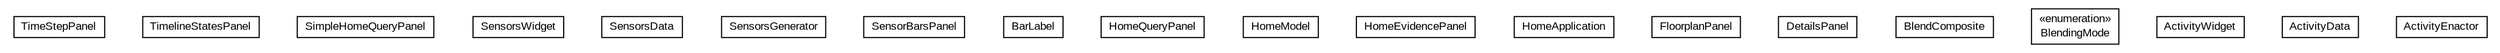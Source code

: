 #!/usr/local/bin/dot
#
# Class diagram 
# Generated by UMLGraph version 5.3 (http://www.umlgraph.org/)
#

digraph G {
	edge [fontname="arial",fontsize=10,labelfontname="arial",labelfontsize=10];
	node [fontname="arial",fontsize=10,shape=plaintext];
	nodesep=0.25;
	ranksep=0.5;
	// context.arch.intelligibility.apps.homeactivity.TimeStepPanel
	c13317 [label=<<table title="context.arch.intelligibility.apps.homeactivity.TimeStepPanel" border="0" cellborder="1" cellspacing="0" cellpadding="2" port="p" href="./TimeStepPanel.html">
		<tr><td><table border="0" cellspacing="0" cellpadding="1">
<tr><td align="center" balign="center"> TimeStepPanel </td></tr>
		</table></td></tr>
		</table>>, fontname="arial", fontcolor="black", fontsize=10.0];
	// context.arch.intelligibility.apps.homeactivity.TimelineStatesPanel
	c13318 [label=<<table title="context.arch.intelligibility.apps.homeactivity.TimelineStatesPanel" border="0" cellborder="1" cellspacing="0" cellpadding="2" port="p" href="./TimelineStatesPanel.html">
		<tr><td><table border="0" cellspacing="0" cellpadding="1">
<tr><td align="center" balign="center"> TimelineStatesPanel </td></tr>
		</table></td></tr>
		</table>>, fontname="arial", fontcolor="black", fontsize=10.0];
	// context.arch.intelligibility.apps.homeactivity.SimpleHomeQueryPanel
	c13319 [label=<<table title="context.arch.intelligibility.apps.homeactivity.SimpleHomeQueryPanel" border="0" cellborder="1" cellspacing="0" cellpadding="2" port="p" href="./SimpleHomeQueryPanel.html">
		<tr><td><table border="0" cellspacing="0" cellpadding="1">
<tr><td align="center" balign="center"> SimpleHomeQueryPanel </td></tr>
		</table></td></tr>
		</table>>, fontname="arial", fontcolor="black", fontsize=10.0];
	// context.arch.intelligibility.apps.homeactivity.SensorsWidget
	c13320 [label=<<table title="context.arch.intelligibility.apps.homeactivity.SensorsWidget" border="0" cellborder="1" cellspacing="0" cellpadding="2" port="p" href="./SensorsWidget.html">
		<tr><td><table border="0" cellspacing="0" cellpadding="1">
<tr><td align="center" balign="center"> SensorsWidget </td></tr>
		</table></td></tr>
		</table>>, fontname="arial", fontcolor="black", fontsize=10.0];
	// context.arch.intelligibility.apps.homeactivity.SensorsWidget.SensorsData
	c13321 [label=<<table title="context.arch.intelligibility.apps.homeactivity.SensorsWidget.SensorsData" border="0" cellborder="1" cellspacing="0" cellpadding="2" port="p" href="./SensorsWidget.SensorsData.html">
		<tr><td><table border="0" cellspacing="0" cellpadding="1">
<tr><td align="center" balign="center"> SensorsData </td></tr>
		</table></td></tr>
		</table>>, fontname="arial", fontcolor="black", fontsize=10.0];
	// context.arch.intelligibility.apps.homeactivity.SensorsGenerator
	c13322 [label=<<table title="context.arch.intelligibility.apps.homeactivity.SensorsGenerator" border="0" cellborder="1" cellspacing="0" cellpadding="2" port="p" href="./SensorsGenerator.html">
		<tr><td><table border="0" cellspacing="0" cellpadding="1">
<tr><td align="center" balign="center"> SensorsGenerator </td></tr>
		</table></td></tr>
		</table>>, fontname="arial", fontcolor="black", fontsize=10.0];
	// context.arch.intelligibility.apps.homeactivity.SensorBarsPanel
	c13323 [label=<<table title="context.arch.intelligibility.apps.homeactivity.SensorBarsPanel" border="0" cellborder="1" cellspacing="0" cellpadding="2" port="p" href="./SensorBarsPanel.html">
		<tr><td><table border="0" cellspacing="0" cellpadding="1">
<tr><td align="center" balign="center"> SensorBarsPanel </td></tr>
		</table></td></tr>
		</table>>, fontname="arial", fontcolor="black", fontsize=10.0];
	// context.arch.intelligibility.apps.homeactivity.SensorBarsPanel.BarLabel
	c13324 [label=<<table title="context.arch.intelligibility.apps.homeactivity.SensorBarsPanel.BarLabel" border="0" cellborder="1" cellspacing="0" cellpadding="2" port="p" href="./SensorBarsPanel.BarLabel.html">
		<tr><td><table border="0" cellspacing="0" cellpadding="1">
<tr><td align="center" balign="center"> BarLabel </td></tr>
		</table></td></tr>
		</table>>, fontname="arial", fontcolor="black", fontsize=10.0];
	// context.arch.intelligibility.apps.homeactivity.HomeQueryPanel
	c13325 [label=<<table title="context.arch.intelligibility.apps.homeactivity.HomeQueryPanel" border="0" cellborder="1" cellspacing="0" cellpadding="2" port="p" href="./HomeQueryPanel.html">
		<tr><td><table border="0" cellspacing="0" cellpadding="1">
<tr><td align="center" balign="center"> HomeQueryPanel </td></tr>
		</table></td></tr>
		</table>>, fontname="arial", fontcolor="black", fontsize=10.0];
	// context.arch.intelligibility.apps.homeactivity.HomeModel
	c13326 [label=<<table title="context.arch.intelligibility.apps.homeactivity.HomeModel" border="0" cellborder="1" cellspacing="0" cellpadding="2" port="p" href="./HomeModel.html">
		<tr><td><table border="0" cellspacing="0" cellpadding="1">
<tr><td align="center" balign="center"> HomeModel </td></tr>
		</table></td></tr>
		</table>>, fontname="arial", fontcolor="black", fontsize=10.0];
	// context.arch.intelligibility.apps.homeactivity.HomeEvidencePanel
	c13327 [label=<<table title="context.arch.intelligibility.apps.homeactivity.HomeEvidencePanel" border="0" cellborder="1" cellspacing="0" cellpadding="2" port="p" href="./HomeEvidencePanel.html">
		<tr><td><table border="0" cellspacing="0" cellpadding="1">
<tr><td align="center" balign="center"> HomeEvidencePanel </td></tr>
		</table></td></tr>
		</table>>, fontname="arial", fontcolor="black", fontsize=10.0];
	// context.arch.intelligibility.apps.homeactivity.HomeApplication
	c13328 [label=<<table title="context.arch.intelligibility.apps.homeactivity.HomeApplication" border="0" cellborder="1" cellspacing="0" cellpadding="2" port="p" href="./HomeApplication.html">
		<tr><td><table border="0" cellspacing="0" cellpadding="1">
<tr><td align="center" balign="center"> HomeApplication </td></tr>
		</table></td></tr>
		</table>>, fontname="arial", fontcolor="black", fontsize=10.0];
	// context.arch.intelligibility.apps.homeactivity.FloorplanPanel
	c13329 [label=<<table title="context.arch.intelligibility.apps.homeactivity.FloorplanPanel" border="0" cellborder="1" cellspacing="0" cellpadding="2" port="p" href="./FloorplanPanel.html">
		<tr><td><table border="0" cellspacing="0" cellpadding="1">
<tr><td align="center" balign="center"> FloorplanPanel </td></tr>
		</table></td></tr>
		</table>>, fontname="arial", fontcolor="black", fontsize=10.0];
	// context.arch.intelligibility.apps.homeactivity.FloorplanPanel.DetailsPanel
	c13330 [label=<<table title="context.arch.intelligibility.apps.homeactivity.FloorplanPanel.DetailsPanel" border="0" cellborder="1" cellspacing="0" cellpadding="2" port="p" href="./FloorplanPanel.DetailsPanel.html">
		<tr><td><table border="0" cellspacing="0" cellpadding="1">
<tr><td align="center" balign="center"> DetailsPanel </td></tr>
		</table></td></tr>
		</table>>, fontname="arial", fontcolor="black", fontsize=10.0];
	// context.arch.intelligibility.apps.homeactivity.BlendComposite
	c13331 [label=<<table title="context.arch.intelligibility.apps.homeactivity.BlendComposite" border="0" cellborder="1" cellspacing="0" cellpadding="2" port="p" href="./BlendComposite.html">
		<tr><td><table border="0" cellspacing="0" cellpadding="1">
<tr><td align="center" balign="center"> BlendComposite </td></tr>
		</table></td></tr>
		</table>>, fontname="arial", fontcolor="black", fontsize=10.0];
	// context.arch.intelligibility.apps.homeactivity.BlendComposite.BlendingMode
	c13332 [label=<<table title="context.arch.intelligibility.apps.homeactivity.BlendComposite.BlendingMode" border="0" cellborder="1" cellspacing="0" cellpadding="2" port="p" href="./BlendComposite.BlendingMode.html">
		<tr><td><table border="0" cellspacing="0" cellpadding="1">
<tr><td align="center" balign="center"> &#171;enumeration&#187; </td></tr>
<tr><td align="center" balign="center"> BlendingMode </td></tr>
		</table></td></tr>
		</table>>, fontname="arial", fontcolor="black", fontsize=10.0];
	// context.arch.intelligibility.apps.homeactivity.ActivityWidget
	c13333 [label=<<table title="context.arch.intelligibility.apps.homeactivity.ActivityWidget" border="0" cellborder="1" cellspacing="0" cellpadding="2" port="p" href="./ActivityWidget.html">
		<tr><td><table border="0" cellspacing="0" cellpadding="1">
<tr><td align="center" balign="center"> ActivityWidget </td></tr>
		</table></td></tr>
		</table>>, fontname="arial", fontcolor="black", fontsize=10.0];
	// context.arch.intelligibility.apps.homeactivity.ActivityWidget.ActivityData
	c13334 [label=<<table title="context.arch.intelligibility.apps.homeactivity.ActivityWidget.ActivityData" border="0" cellborder="1" cellspacing="0" cellpadding="2" port="p" href="./ActivityWidget.ActivityData.html">
		<tr><td><table border="0" cellspacing="0" cellpadding="1">
<tr><td align="center" balign="center"> ActivityData </td></tr>
		</table></td></tr>
		</table>>, fontname="arial", fontcolor="black", fontsize=10.0];
	// context.arch.intelligibility.apps.homeactivity.ActivityEnactor
	c13335 [label=<<table title="context.arch.intelligibility.apps.homeactivity.ActivityEnactor" border="0" cellborder="1" cellspacing="0" cellpadding="2" port="p" href="./ActivityEnactor.html">
		<tr><td><table border="0" cellspacing="0" cellpadding="1">
<tr><td align="center" balign="center"> ActivityEnactor </td></tr>
		</table></td></tr>
		</table>>, fontname="arial", fontcolor="black", fontsize=10.0];
}

